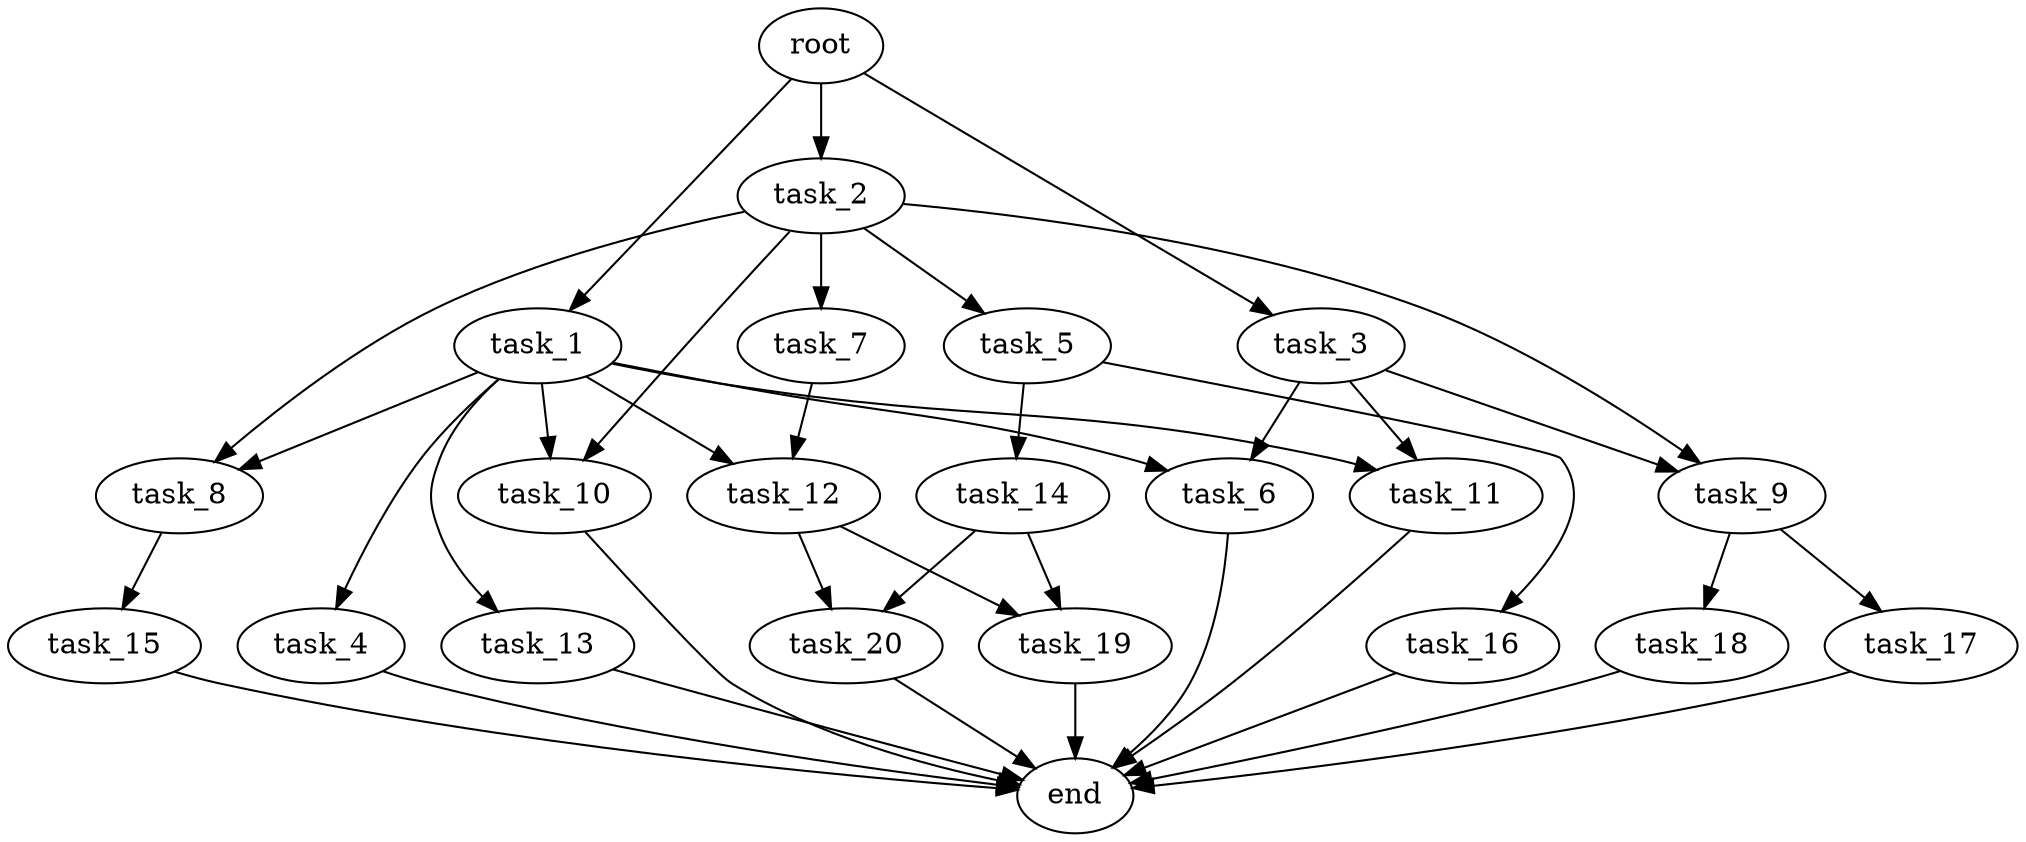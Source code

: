 digraph G {
  root [size="0.000000e+00"];
  task_1 [size="4.815474e+10"];
  task_2 [size="6.272378e+10"];
  task_3 [size="8.920691e+10"];
  task_4 [size="5.370138e+10"];
  task_5 [size="3.351761e+10"];
  task_6 [size="7.840106e+10"];
  task_7 [size="4.140117e+10"];
  task_8 [size="7.426104e+10"];
  task_9 [size="8.351222e+10"];
  task_10 [size="2.994138e+10"];
  task_11 [size="7.249917e+10"];
  task_12 [size="3.155713e+10"];
  task_13 [size="5.359319e+10"];
  task_14 [size="2.083416e+10"];
  task_15 [size="6.855248e+10"];
  task_16 [size="7.995554e+10"];
  task_17 [size="8.880407e+10"];
  task_18 [size="3.536602e+10"];
  task_19 [size="9.696163e+10"];
  task_20 [size="2.805320e+10"];
  end [size="0.000000e+00"];

  root -> task_1 [size="1.000000e-12"];
  root -> task_2 [size="1.000000e-12"];
  root -> task_3 [size="1.000000e-12"];
  task_1 -> task_4 [size="5.370138e+08"];
  task_1 -> task_6 [size="3.920053e+08"];
  task_1 -> task_8 [size="3.713052e+08"];
  task_1 -> task_10 [size="1.497069e+08"];
  task_1 -> task_11 [size="3.624958e+08"];
  task_1 -> task_12 [size="1.577856e+08"];
  task_1 -> task_13 [size="5.359319e+08"];
  task_2 -> task_5 [size="3.351761e+08"];
  task_2 -> task_7 [size="4.140117e+08"];
  task_2 -> task_8 [size="3.713052e+08"];
  task_2 -> task_9 [size="4.175611e+08"];
  task_2 -> task_10 [size="1.497069e+08"];
  task_3 -> task_6 [size="3.920053e+08"];
  task_3 -> task_9 [size="4.175611e+08"];
  task_3 -> task_11 [size="3.624958e+08"];
  task_4 -> end [size="1.000000e-12"];
  task_5 -> task_14 [size="2.083416e+08"];
  task_5 -> task_16 [size="7.995554e+08"];
  task_6 -> end [size="1.000000e-12"];
  task_7 -> task_12 [size="1.577856e+08"];
  task_8 -> task_15 [size="6.855248e+08"];
  task_9 -> task_17 [size="8.880407e+08"];
  task_9 -> task_18 [size="3.536602e+08"];
  task_10 -> end [size="1.000000e-12"];
  task_11 -> end [size="1.000000e-12"];
  task_12 -> task_19 [size="4.848082e+08"];
  task_12 -> task_20 [size="1.402660e+08"];
  task_13 -> end [size="1.000000e-12"];
  task_14 -> task_19 [size="4.848082e+08"];
  task_14 -> task_20 [size="1.402660e+08"];
  task_15 -> end [size="1.000000e-12"];
  task_16 -> end [size="1.000000e-12"];
  task_17 -> end [size="1.000000e-12"];
  task_18 -> end [size="1.000000e-12"];
  task_19 -> end [size="1.000000e-12"];
  task_20 -> end [size="1.000000e-12"];
}
